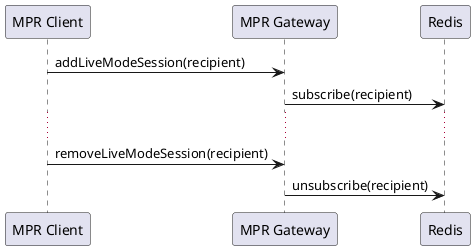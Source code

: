 @startuml
participant Client as "MPR Client"
participant Server as "MPR Gateway"
participant Redis as "Redis"

Client -> Server: addLiveModeSession(recipient)
Server -> Redis: subscribe(recipient)
...
Client -> Server: removeLiveModeSession(recipient)
Server -> Redis: unsubscribe(recipient)
@enduml
